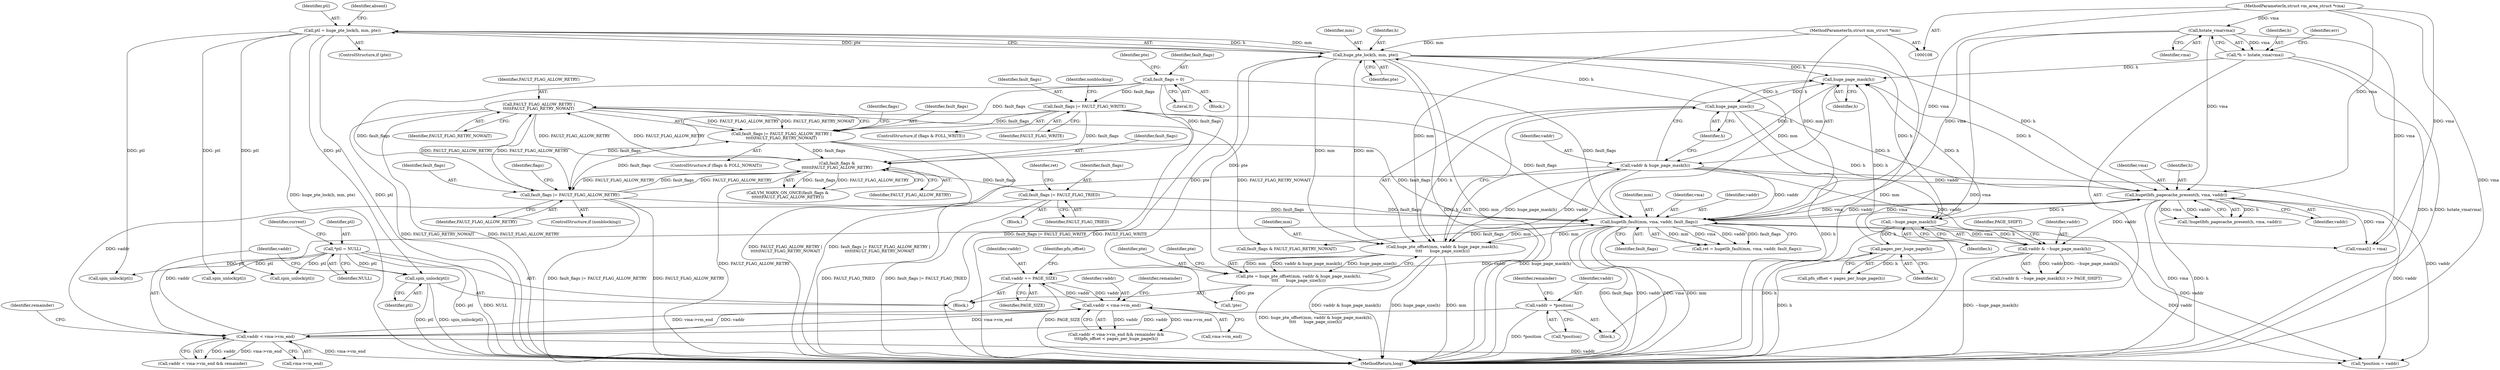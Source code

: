 digraph "0_linux_6b3a707736301c2128ca85ce85fb13f60b5e350a_11@pointer" {
"1000392" [label="(Call,spin_unlock(ptl))"];
"1000151" [label="(Call,*ptl = NULL)"];
"1000176" [label="(Call,ptl = huge_pte_lock(h, mm, pte))"];
"1000178" [label="(Call,huge_pte_lock(h, mm, pte))"];
"1000172" [label="(Call,huge_page_size(h))"];
"1000170" [label="(Call,huge_page_mask(h))"];
"1000388" [label="(Call,pages_per_huge_page(h))"];
"1000318" [label="(Call,~huge_page_mask(h))"];
"1000198" [label="(Call,hugetlbfs_pagecache_present(h, vma, vaddr))"];
"1000133" [label="(Call,hstate_vma(vma))"];
"1000110" [label="(MethodParameterIn,struct vm_area_struct *vma)"];
"1000271" [label="(Call,hugetlb_fault(mm, vma, vaddr, fault_flags))"];
"1000166" [label="(Call,huge_pte_offset(mm, vaddr & huge_page_mask(h),\n\t\t\t\t      huge_page_size(h)))"];
"1000109" [label="(MethodParameterIn,struct mm_struct *mm)"];
"1000168" [label="(Call,vaddr & huge_page_mask(h))"];
"1000142" [label="(Call,vaddr < vma->vm_end)"];
"1000379" [label="(Call,vaddr < vma->vm_end)"];
"1000368" [label="(Call,vaddr += PAGE_SIZE)"];
"1000316" [label="(Call,vaddr & ~huge_page_mask(h))"];
"1000121" [label="(Call,vaddr = *position)"];
"1000252" [label="(Call,fault_flags |= FAULT_FLAG_ALLOW_RETRY |\n\t\t\t\t\tFAULT_FLAG_RETRY_NOWAIT)"];
"1000229" [label="(Call,fault_flags = 0)"];
"1000245" [label="(Call,fault_flags |= FAULT_FLAG_ALLOW_RETRY)"];
"1000240" [label="(Call,fault_flags |= FAULT_FLAG_WRITE)"];
"1000254" [label="(Call,FAULT_FLAG_ALLOW_RETRY |\n\t\t\t\t\tFAULT_FLAG_RETRY_NOWAIT)"];
"1000263" [label="(Call,fault_flags &\n\t\t\t\t\t\tFAULT_FLAG_ALLOW_RETRY)"];
"1000266" [label="(Call,fault_flags |= FAULT_FLAG_TRIED)"];
"1000131" [label="(Call,*h = hstate_vma(vma))"];
"1000164" [label="(Call,pte = huge_pte_offset(mm, vaddr & huge_page_mask(h),\n\t\t\t\t      huge_page_size(h)))"];
"1000205" [label="(Call,spin_unlock(ptl))"];
"1000142" [label="(Call,vaddr < vma->vm_end)"];
"1000148" [label="(Block,)"];
"1000316" [label="(Call,vaddr & ~huge_page_mask(h))"];
"1000315" [label="(Call,(vaddr & ~huge_page_mask(h)) >> PAGE_SHIFT)"];
"1000185" [label="(Call,!pte)"];
"1000369" [label="(Identifier,vaddr)"];
"1000110" [label="(MethodParameterIn,struct vm_area_struct *vma)"];
"1000169" [label="(Identifier,vaddr)"];
"1000320" [label="(Identifier,PAGE_SHIFT)"];
"1000152" [label="(Identifier,ptl)"];
"1000317" [label="(Identifier,vaddr)"];
"1000259" [label="(Identifier,flags)"];
"1000240" [label="(Call,fault_flags |= FAULT_FLAG_WRITE)"];
"1000177" [label="(Identifier,ptl)"];
"1000131" [label="(Call,*h = hstate_vma(vma))"];
"1000272" [label="(Identifier,mm)"];
"1000248" [label="(ControlStructure,if (flags & FOLL_NOWAIT))"];
"1000363" [label="(Call,vmas[i] = vma)"];
"1000386" [label="(Call,pfn_offset < pages_per_huge_page(h))"];
"1000392" [label="(Call,spin_unlock(ptl))"];
"1000385" [label="(Identifier,remainder)"];
"1000273" [label="(Identifier,vma)"];
"1000407" [label="(MethodReturn,long)"];
"1000147" [label="(Identifier,remainder)"];
"1000167" [label="(Identifier,mm)"];
"1000172" [label="(Call,huge_page_size(h))"];
"1000368" [label="(Call,vaddr += PAGE_SIZE)"];
"1000336" [label="(Call,spin_unlock(ptl))"];
"1000254" [label="(Call,FAULT_FLAG_ALLOW_RETRY |\n\t\t\t\t\tFAULT_FLAG_RETRY_NOWAIT)"];
"1000176" [label="(Call,ptl = huge_pte_lock(h, mm, pte))"];
"1000253" [label="(Identifier,fault_flags)"];
"1000236" [label="(ControlStructure,if (flags & FOLL_WRITE))"];
"1000171" [label="(Identifier,h)"];
"1000200" [label="(Identifier,vma)"];
"1000299" [label="(Call,fault_flags & FAULT_FLAG_RETRY_NOWAIT)"];
"1000267" [label="(Identifier,fault_flags)"];
"1000153" [label="(Identifier,NULL)"];
"1000250" [label="(Identifier,flags)"];
"1000164" [label="(Call,pte = huge_pte_offset(mm, vaddr & huge_page_mask(h),\n\t\t\t\t      huge_page_size(h)))"];
"1000165" [label="(Identifier,pte)"];
"1000199" [label="(Identifier,h)"];
"1000370" [label="(Identifier,PAGE_SIZE)"];
"1000255" [label="(Identifier,FAULT_FLAG_ALLOW_RETRY)"];
"1000121" [label="(Call,vaddr = *position)"];
"1000393" [label="(Identifier,ptl)"];
"1000197" [label="(Call,!hugetlbfs_pagecache_present(h, vma, vaddr))"];
"1000168" [label="(Call,vaddr & huge_page_mask(h))"];
"1000379" [label="(Call,vaddr < vma->vm_end)"];
"1000268" [label="(Identifier,FAULT_FLAG_TRIED)"];
"1000372" [label="(Identifier,pfn_offset)"];
"1000274" [label="(Identifier,vaddr)"];
"1000234" [label="(Call,spin_unlock(ptl))"];
"1000122" [label="(Identifier,vaddr)"];
"1000226" [label="(Block,)"];
"1000170" [label="(Call,huge_page_mask(h))"];
"1000233" [label="(Identifier,pte)"];
"1000389" [label="(Identifier,h)"];
"1000241" [label="(Identifier,fault_flags)"];
"1000252" [label="(Call,fault_flags |= FAULT_FLAG_ALLOW_RETRY |\n\t\t\t\t\tFAULT_FLAG_RETRY_NOWAIT)"];
"1000265" [label="(Identifier,FAULT_FLAG_ALLOW_RETRY)"];
"1000181" [label="(Identifier,pte)"];
"1000180" [label="(Identifier,mm)"];
"1000262" [label="(Call,VM_WARN_ON_ONCE(fault_flags &\n\t\t\t\t\t\tFAULT_FLAG_ALLOW_RETRY))"];
"1000244" [label="(Identifier,nonblocking)"];
"1000243" [label="(ControlStructure,if (nonblocking))"];
"1000137" [label="(Identifier,err)"];
"1000173" [label="(Identifier,h)"];
"1000381" [label="(Call,vma->vm_end)"];
"1000118" [label="(Block,)"];
"1000127" [label="(Identifier,remainder)"];
"1000319" [label="(Identifier,h)"];
"1000198" [label="(Call,hugetlbfs_pagecache_present(h, vma, vaddr))"];
"1000231" [label="(Literal,0)"];
"1000230" [label="(Identifier,fault_flags)"];
"1000158" [label="(Identifier,current)"];
"1000201" [label="(Identifier,vaddr)"];
"1000269" [label="(Call,ret = hugetlb_fault(mm, vma, vaddr, fault_flags))"];
"1000246" [label="(Identifier,fault_flags)"];
"1000245" [label="(Call,fault_flags |= FAULT_FLAG_ALLOW_RETRY)"];
"1000261" [label="(Block,)"];
"1000380" [label="(Identifier,vaddr)"];
"1000175" [label="(Identifier,pte)"];
"1000318" [label="(Call,~huge_page_mask(h))"];
"1000275" [label="(Identifier,fault_flags)"];
"1000229" [label="(Call,fault_flags = 0)"];
"1000109" [label="(MethodParameterIn,struct mm_struct *mm)"];
"1000256" [label="(Identifier,FAULT_FLAG_RETRY_NOWAIT)"];
"1000179" [label="(Identifier,h)"];
"1000271" [label="(Call,hugetlb_fault(mm, vma, vaddr, fault_flags))"];
"1000174" [label="(ControlStructure,if (pte))"];
"1000398" [label="(Call,*position = vaddr)"];
"1000166" [label="(Call,huge_pte_offset(mm, vaddr & huge_page_mask(h),\n\t\t\t\t      huge_page_size(h)))"];
"1000270" [label="(Identifier,ret)"];
"1000178" [label="(Call,huge_pte_lock(h, mm, pte))"];
"1000378" [label="(Call,vaddr < vma->vm_end && remainder &&\n\t\t\t\tpfn_offset < pages_per_huge_page(h))"];
"1000151" [label="(Call,*ptl = NULL)"];
"1000388" [label="(Call,pages_per_huge_page(h))"];
"1000144" [label="(Call,vma->vm_end)"];
"1000242" [label="(Identifier,FAULT_FLAG_WRITE)"];
"1000143" [label="(Identifier,vaddr)"];
"1000264" [label="(Identifier,fault_flags)"];
"1000132" [label="(Identifier,h)"];
"1000141" [label="(Call,vaddr < vma->vm_end && remainder)"];
"1000247" [label="(Identifier,FAULT_FLAG_ALLOW_RETRY)"];
"1000266" [label="(Call,fault_flags |= FAULT_FLAG_TRIED)"];
"1000123" [label="(Call,*position)"];
"1000133" [label="(Call,hstate_vma(vma))"];
"1000263" [label="(Call,fault_flags &\n\t\t\t\t\t\tFAULT_FLAG_ALLOW_RETRY)"];
"1000183" [label="(Identifier,absent)"];
"1000134" [label="(Identifier,vma)"];
"1000392" -> "1000148"  [label="AST: "];
"1000392" -> "1000393"  [label="CFG: "];
"1000393" -> "1000392"  [label="AST: "];
"1000143" -> "1000392"  [label="CFG: "];
"1000392" -> "1000407"  [label="DDG: spin_unlock(ptl)"];
"1000392" -> "1000407"  [label="DDG: ptl"];
"1000151" -> "1000392"  [label="DDG: ptl"];
"1000176" -> "1000392"  [label="DDG: ptl"];
"1000151" -> "1000148"  [label="AST: "];
"1000151" -> "1000153"  [label="CFG: "];
"1000152" -> "1000151"  [label="AST: "];
"1000153" -> "1000151"  [label="AST: "];
"1000158" -> "1000151"  [label="CFG: "];
"1000151" -> "1000407"  [label="DDG: ptl"];
"1000151" -> "1000407"  [label="DDG: NULL"];
"1000151" -> "1000205"  [label="DDG: ptl"];
"1000151" -> "1000234"  [label="DDG: ptl"];
"1000151" -> "1000336"  [label="DDG: ptl"];
"1000176" -> "1000174"  [label="AST: "];
"1000176" -> "1000178"  [label="CFG: "];
"1000177" -> "1000176"  [label="AST: "];
"1000178" -> "1000176"  [label="AST: "];
"1000183" -> "1000176"  [label="CFG: "];
"1000176" -> "1000407"  [label="DDG: huge_pte_lock(h, mm, pte)"];
"1000176" -> "1000407"  [label="DDG: ptl"];
"1000178" -> "1000176"  [label="DDG: h"];
"1000178" -> "1000176"  [label="DDG: mm"];
"1000178" -> "1000176"  [label="DDG: pte"];
"1000176" -> "1000205"  [label="DDG: ptl"];
"1000176" -> "1000234"  [label="DDG: ptl"];
"1000176" -> "1000336"  [label="DDG: ptl"];
"1000178" -> "1000181"  [label="CFG: "];
"1000179" -> "1000178"  [label="AST: "];
"1000180" -> "1000178"  [label="AST: "];
"1000181" -> "1000178"  [label="AST: "];
"1000178" -> "1000407"  [label="DDG: h"];
"1000178" -> "1000407"  [label="DDG: mm"];
"1000178" -> "1000166"  [label="DDG: mm"];
"1000178" -> "1000170"  [label="DDG: h"];
"1000172" -> "1000178"  [label="DDG: h"];
"1000166" -> "1000178"  [label="DDG: mm"];
"1000109" -> "1000178"  [label="DDG: mm"];
"1000164" -> "1000178"  [label="DDG: pte"];
"1000178" -> "1000185"  [label="DDG: pte"];
"1000178" -> "1000198"  [label="DDG: h"];
"1000178" -> "1000271"  [label="DDG: mm"];
"1000178" -> "1000318"  [label="DDG: h"];
"1000172" -> "1000166"  [label="AST: "];
"1000172" -> "1000173"  [label="CFG: "];
"1000173" -> "1000172"  [label="AST: "];
"1000166" -> "1000172"  [label="CFG: "];
"1000172" -> "1000407"  [label="DDG: h"];
"1000172" -> "1000170"  [label="DDG: h"];
"1000172" -> "1000166"  [label="DDG: h"];
"1000170" -> "1000172"  [label="DDG: h"];
"1000172" -> "1000198"  [label="DDG: h"];
"1000172" -> "1000318"  [label="DDG: h"];
"1000170" -> "1000168"  [label="AST: "];
"1000170" -> "1000171"  [label="CFG: "];
"1000171" -> "1000170"  [label="AST: "];
"1000168" -> "1000170"  [label="CFG: "];
"1000170" -> "1000168"  [label="DDG: h"];
"1000388" -> "1000170"  [label="DDG: h"];
"1000318" -> "1000170"  [label="DDG: h"];
"1000131" -> "1000170"  [label="DDG: h"];
"1000198" -> "1000170"  [label="DDG: h"];
"1000388" -> "1000386"  [label="AST: "];
"1000388" -> "1000389"  [label="CFG: "];
"1000389" -> "1000388"  [label="AST: "];
"1000386" -> "1000388"  [label="CFG: "];
"1000388" -> "1000407"  [label="DDG: h"];
"1000388" -> "1000386"  [label="DDG: h"];
"1000318" -> "1000388"  [label="DDG: h"];
"1000318" -> "1000316"  [label="AST: "];
"1000318" -> "1000319"  [label="CFG: "];
"1000319" -> "1000318"  [label="AST: "];
"1000316" -> "1000318"  [label="CFG: "];
"1000318" -> "1000407"  [label="DDG: h"];
"1000318" -> "1000316"  [label="DDG: h"];
"1000198" -> "1000318"  [label="DDG: h"];
"1000198" -> "1000197"  [label="AST: "];
"1000198" -> "1000201"  [label="CFG: "];
"1000199" -> "1000198"  [label="AST: "];
"1000200" -> "1000198"  [label="AST: "];
"1000201" -> "1000198"  [label="AST: "];
"1000197" -> "1000198"  [label="CFG: "];
"1000198" -> "1000407"  [label="DDG: vma"];
"1000198" -> "1000407"  [label="DDG: h"];
"1000198" -> "1000197"  [label="DDG: h"];
"1000198" -> "1000197"  [label="DDG: vma"];
"1000198" -> "1000197"  [label="DDG: vaddr"];
"1000133" -> "1000198"  [label="DDG: vma"];
"1000271" -> "1000198"  [label="DDG: vma"];
"1000110" -> "1000198"  [label="DDG: vma"];
"1000168" -> "1000198"  [label="DDG: vaddr"];
"1000198" -> "1000271"  [label="DDG: vma"];
"1000198" -> "1000271"  [label="DDG: vaddr"];
"1000198" -> "1000316"  [label="DDG: vaddr"];
"1000198" -> "1000363"  [label="DDG: vma"];
"1000198" -> "1000398"  [label="DDG: vaddr"];
"1000133" -> "1000131"  [label="AST: "];
"1000133" -> "1000134"  [label="CFG: "];
"1000134" -> "1000133"  [label="AST: "];
"1000131" -> "1000133"  [label="CFG: "];
"1000133" -> "1000407"  [label="DDG: vma"];
"1000133" -> "1000131"  [label="DDG: vma"];
"1000110" -> "1000133"  [label="DDG: vma"];
"1000133" -> "1000271"  [label="DDG: vma"];
"1000133" -> "1000363"  [label="DDG: vma"];
"1000110" -> "1000108"  [label="AST: "];
"1000110" -> "1000407"  [label="DDG: vma"];
"1000110" -> "1000271"  [label="DDG: vma"];
"1000110" -> "1000363"  [label="DDG: vma"];
"1000271" -> "1000269"  [label="AST: "];
"1000271" -> "1000275"  [label="CFG: "];
"1000272" -> "1000271"  [label="AST: "];
"1000273" -> "1000271"  [label="AST: "];
"1000274" -> "1000271"  [label="AST: "];
"1000275" -> "1000271"  [label="AST: "];
"1000269" -> "1000271"  [label="CFG: "];
"1000271" -> "1000407"  [label="DDG: fault_flags"];
"1000271" -> "1000407"  [label="DDG: vaddr"];
"1000271" -> "1000407"  [label="DDG: vma"];
"1000271" -> "1000407"  [label="DDG: mm"];
"1000271" -> "1000142"  [label="DDG: vaddr"];
"1000271" -> "1000166"  [label="DDG: mm"];
"1000271" -> "1000269"  [label="DDG: mm"];
"1000271" -> "1000269"  [label="DDG: vma"];
"1000271" -> "1000269"  [label="DDG: vaddr"];
"1000271" -> "1000269"  [label="DDG: fault_flags"];
"1000166" -> "1000271"  [label="DDG: mm"];
"1000109" -> "1000271"  [label="DDG: mm"];
"1000168" -> "1000271"  [label="DDG: vaddr"];
"1000252" -> "1000271"  [label="DDG: fault_flags"];
"1000266" -> "1000271"  [label="DDG: fault_flags"];
"1000229" -> "1000271"  [label="DDG: fault_flags"];
"1000245" -> "1000271"  [label="DDG: fault_flags"];
"1000240" -> "1000271"  [label="DDG: fault_flags"];
"1000271" -> "1000299"  [label="DDG: fault_flags"];
"1000271" -> "1000363"  [label="DDG: vma"];
"1000271" -> "1000398"  [label="DDG: vaddr"];
"1000166" -> "1000164"  [label="AST: "];
"1000167" -> "1000166"  [label="AST: "];
"1000168" -> "1000166"  [label="AST: "];
"1000164" -> "1000166"  [label="CFG: "];
"1000166" -> "1000407"  [label="DDG: vaddr & huge_page_mask(h)"];
"1000166" -> "1000407"  [label="DDG: huge_page_size(h)"];
"1000166" -> "1000407"  [label="DDG: mm"];
"1000166" -> "1000164"  [label="DDG: mm"];
"1000166" -> "1000164"  [label="DDG: vaddr & huge_page_mask(h)"];
"1000166" -> "1000164"  [label="DDG: huge_page_size(h)"];
"1000109" -> "1000166"  [label="DDG: mm"];
"1000168" -> "1000166"  [label="DDG: vaddr"];
"1000168" -> "1000166"  [label="DDG: huge_page_mask(h)"];
"1000109" -> "1000108"  [label="AST: "];
"1000109" -> "1000407"  [label="DDG: mm"];
"1000169" -> "1000168"  [label="AST: "];
"1000173" -> "1000168"  [label="CFG: "];
"1000168" -> "1000407"  [label="DDG: huge_page_mask(h)"];
"1000142" -> "1000168"  [label="DDG: vaddr"];
"1000168" -> "1000316"  [label="DDG: vaddr"];
"1000168" -> "1000398"  [label="DDG: vaddr"];
"1000142" -> "1000141"  [label="AST: "];
"1000142" -> "1000144"  [label="CFG: "];
"1000143" -> "1000142"  [label="AST: "];
"1000144" -> "1000142"  [label="AST: "];
"1000147" -> "1000142"  [label="CFG: "];
"1000141" -> "1000142"  [label="CFG: "];
"1000142" -> "1000407"  [label="DDG: vma->vm_end"];
"1000142" -> "1000141"  [label="DDG: vaddr"];
"1000142" -> "1000141"  [label="DDG: vma->vm_end"];
"1000379" -> "1000142"  [label="DDG: vaddr"];
"1000379" -> "1000142"  [label="DDG: vma->vm_end"];
"1000121" -> "1000142"  [label="DDG: vaddr"];
"1000142" -> "1000379"  [label="DDG: vma->vm_end"];
"1000142" -> "1000398"  [label="DDG: vaddr"];
"1000379" -> "1000378"  [label="AST: "];
"1000379" -> "1000381"  [label="CFG: "];
"1000380" -> "1000379"  [label="AST: "];
"1000381" -> "1000379"  [label="AST: "];
"1000385" -> "1000379"  [label="CFG: "];
"1000378" -> "1000379"  [label="CFG: "];
"1000379" -> "1000368"  [label="DDG: vaddr"];
"1000379" -> "1000378"  [label="DDG: vaddr"];
"1000379" -> "1000378"  [label="DDG: vma->vm_end"];
"1000368" -> "1000379"  [label="DDG: vaddr"];
"1000368" -> "1000148"  [label="AST: "];
"1000368" -> "1000370"  [label="CFG: "];
"1000369" -> "1000368"  [label="AST: "];
"1000370" -> "1000368"  [label="AST: "];
"1000372" -> "1000368"  [label="CFG: "];
"1000368" -> "1000407"  [label="DDG: PAGE_SIZE"];
"1000316" -> "1000368"  [label="DDG: vaddr"];
"1000316" -> "1000315"  [label="AST: "];
"1000317" -> "1000316"  [label="AST: "];
"1000320" -> "1000316"  [label="CFG: "];
"1000316" -> "1000407"  [label="DDG: ~huge_page_mask(h)"];
"1000316" -> "1000315"  [label="DDG: vaddr"];
"1000316" -> "1000315"  [label="DDG: ~huge_page_mask(h)"];
"1000316" -> "1000398"  [label="DDG: vaddr"];
"1000121" -> "1000118"  [label="AST: "];
"1000121" -> "1000123"  [label="CFG: "];
"1000122" -> "1000121"  [label="AST: "];
"1000123" -> "1000121"  [label="AST: "];
"1000127" -> "1000121"  [label="CFG: "];
"1000121" -> "1000407"  [label="DDG: *position"];
"1000252" -> "1000248"  [label="AST: "];
"1000252" -> "1000254"  [label="CFG: "];
"1000253" -> "1000252"  [label="AST: "];
"1000254" -> "1000252"  [label="AST: "];
"1000259" -> "1000252"  [label="CFG: "];
"1000252" -> "1000407"  [label="DDG: FAULT_FLAG_ALLOW_RETRY |\n\t\t\t\t\tFAULT_FLAG_RETRY_NOWAIT"];
"1000252" -> "1000407"  [label="DDG: fault_flags |= FAULT_FLAG_ALLOW_RETRY |\n\t\t\t\t\tFAULT_FLAG_RETRY_NOWAIT"];
"1000229" -> "1000252"  [label="DDG: fault_flags"];
"1000245" -> "1000252"  [label="DDG: fault_flags"];
"1000240" -> "1000252"  [label="DDG: fault_flags"];
"1000254" -> "1000252"  [label="DDG: FAULT_FLAG_ALLOW_RETRY"];
"1000254" -> "1000252"  [label="DDG: FAULT_FLAG_RETRY_NOWAIT"];
"1000252" -> "1000263"  [label="DDG: fault_flags"];
"1000229" -> "1000226"  [label="AST: "];
"1000229" -> "1000231"  [label="CFG: "];
"1000230" -> "1000229"  [label="AST: "];
"1000231" -> "1000229"  [label="AST: "];
"1000233" -> "1000229"  [label="CFG: "];
"1000229" -> "1000240"  [label="DDG: fault_flags"];
"1000229" -> "1000245"  [label="DDG: fault_flags"];
"1000229" -> "1000263"  [label="DDG: fault_flags"];
"1000245" -> "1000243"  [label="AST: "];
"1000245" -> "1000247"  [label="CFG: "];
"1000246" -> "1000245"  [label="AST: "];
"1000247" -> "1000245"  [label="AST: "];
"1000250" -> "1000245"  [label="CFG: "];
"1000245" -> "1000407"  [label="DDG: fault_flags |= FAULT_FLAG_ALLOW_RETRY"];
"1000245" -> "1000407"  [label="DDG: FAULT_FLAG_ALLOW_RETRY"];
"1000240" -> "1000245"  [label="DDG: fault_flags"];
"1000254" -> "1000245"  [label="DDG: FAULT_FLAG_ALLOW_RETRY"];
"1000263" -> "1000245"  [label="DDG: FAULT_FLAG_ALLOW_RETRY"];
"1000245" -> "1000254"  [label="DDG: FAULT_FLAG_ALLOW_RETRY"];
"1000245" -> "1000263"  [label="DDG: fault_flags"];
"1000245" -> "1000263"  [label="DDG: FAULT_FLAG_ALLOW_RETRY"];
"1000240" -> "1000236"  [label="AST: "];
"1000240" -> "1000242"  [label="CFG: "];
"1000241" -> "1000240"  [label="AST: "];
"1000242" -> "1000240"  [label="AST: "];
"1000244" -> "1000240"  [label="CFG: "];
"1000240" -> "1000407"  [label="DDG: fault_flags |= FAULT_FLAG_WRITE"];
"1000240" -> "1000407"  [label="DDG: FAULT_FLAG_WRITE"];
"1000240" -> "1000263"  [label="DDG: fault_flags"];
"1000254" -> "1000256"  [label="CFG: "];
"1000255" -> "1000254"  [label="AST: "];
"1000256" -> "1000254"  [label="AST: "];
"1000254" -> "1000407"  [label="DDG: FAULT_FLAG_ALLOW_RETRY"];
"1000254" -> "1000407"  [label="DDG: FAULT_FLAG_RETRY_NOWAIT"];
"1000263" -> "1000254"  [label="DDG: FAULT_FLAG_ALLOW_RETRY"];
"1000254" -> "1000263"  [label="DDG: FAULT_FLAG_ALLOW_RETRY"];
"1000254" -> "1000299"  [label="DDG: FAULT_FLAG_RETRY_NOWAIT"];
"1000263" -> "1000262"  [label="AST: "];
"1000263" -> "1000265"  [label="CFG: "];
"1000264" -> "1000263"  [label="AST: "];
"1000265" -> "1000263"  [label="AST: "];
"1000262" -> "1000263"  [label="CFG: "];
"1000263" -> "1000407"  [label="DDG: FAULT_FLAG_ALLOW_RETRY"];
"1000263" -> "1000262"  [label="DDG: fault_flags"];
"1000263" -> "1000262"  [label="DDG: FAULT_FLAG_ALLOW_RETRY"];
"1000263" -> "1000266"  [label="DDG: fault_flags"];
"1000266" -> "1000261"  [label="AST: "];
"1000266" -> "1000268"  [label="CFG: "];
"1000267" -> "1000266"  [label="AST: "];
"1000268" -> "1000266"  [label="AST: "];
"1000270" -> "1000266"  [label="CFG: "];
"1000266" -> "1000407"  [label="DDG: FAULT_FLAG_TRIED"];
"1000266" -> "1000407"  [label="DDG: fault_flags |= FAULT_FLAG_TRIED"];
"1000131" -> "1000118"  [label="AST: "];
"1000132" -> "1000131"  [label="AST: "];
"1000137" -> "1000131"  [label="CFG: "];
"1000131" -> "1000407"  [label="DDG: h"];
"1000131" -> "1000407"  [label="DDG: hstate_vma(vma)"];
"1000164" -> "1000148"  [label="AST: "];
"1000165" -> "1000164"  [label="AST: "];
"1000175" -> "1000164"  [label="CFG: "];
"1000164" -> "1000407"  [label="DDG: huge_pte_offset(mm, vaddr & huge_page_mask(h),\n\t\t\t\t      huge_page_size(h))"];
"1000164" -> "1000185"  [label="DDG: pte"];
}
